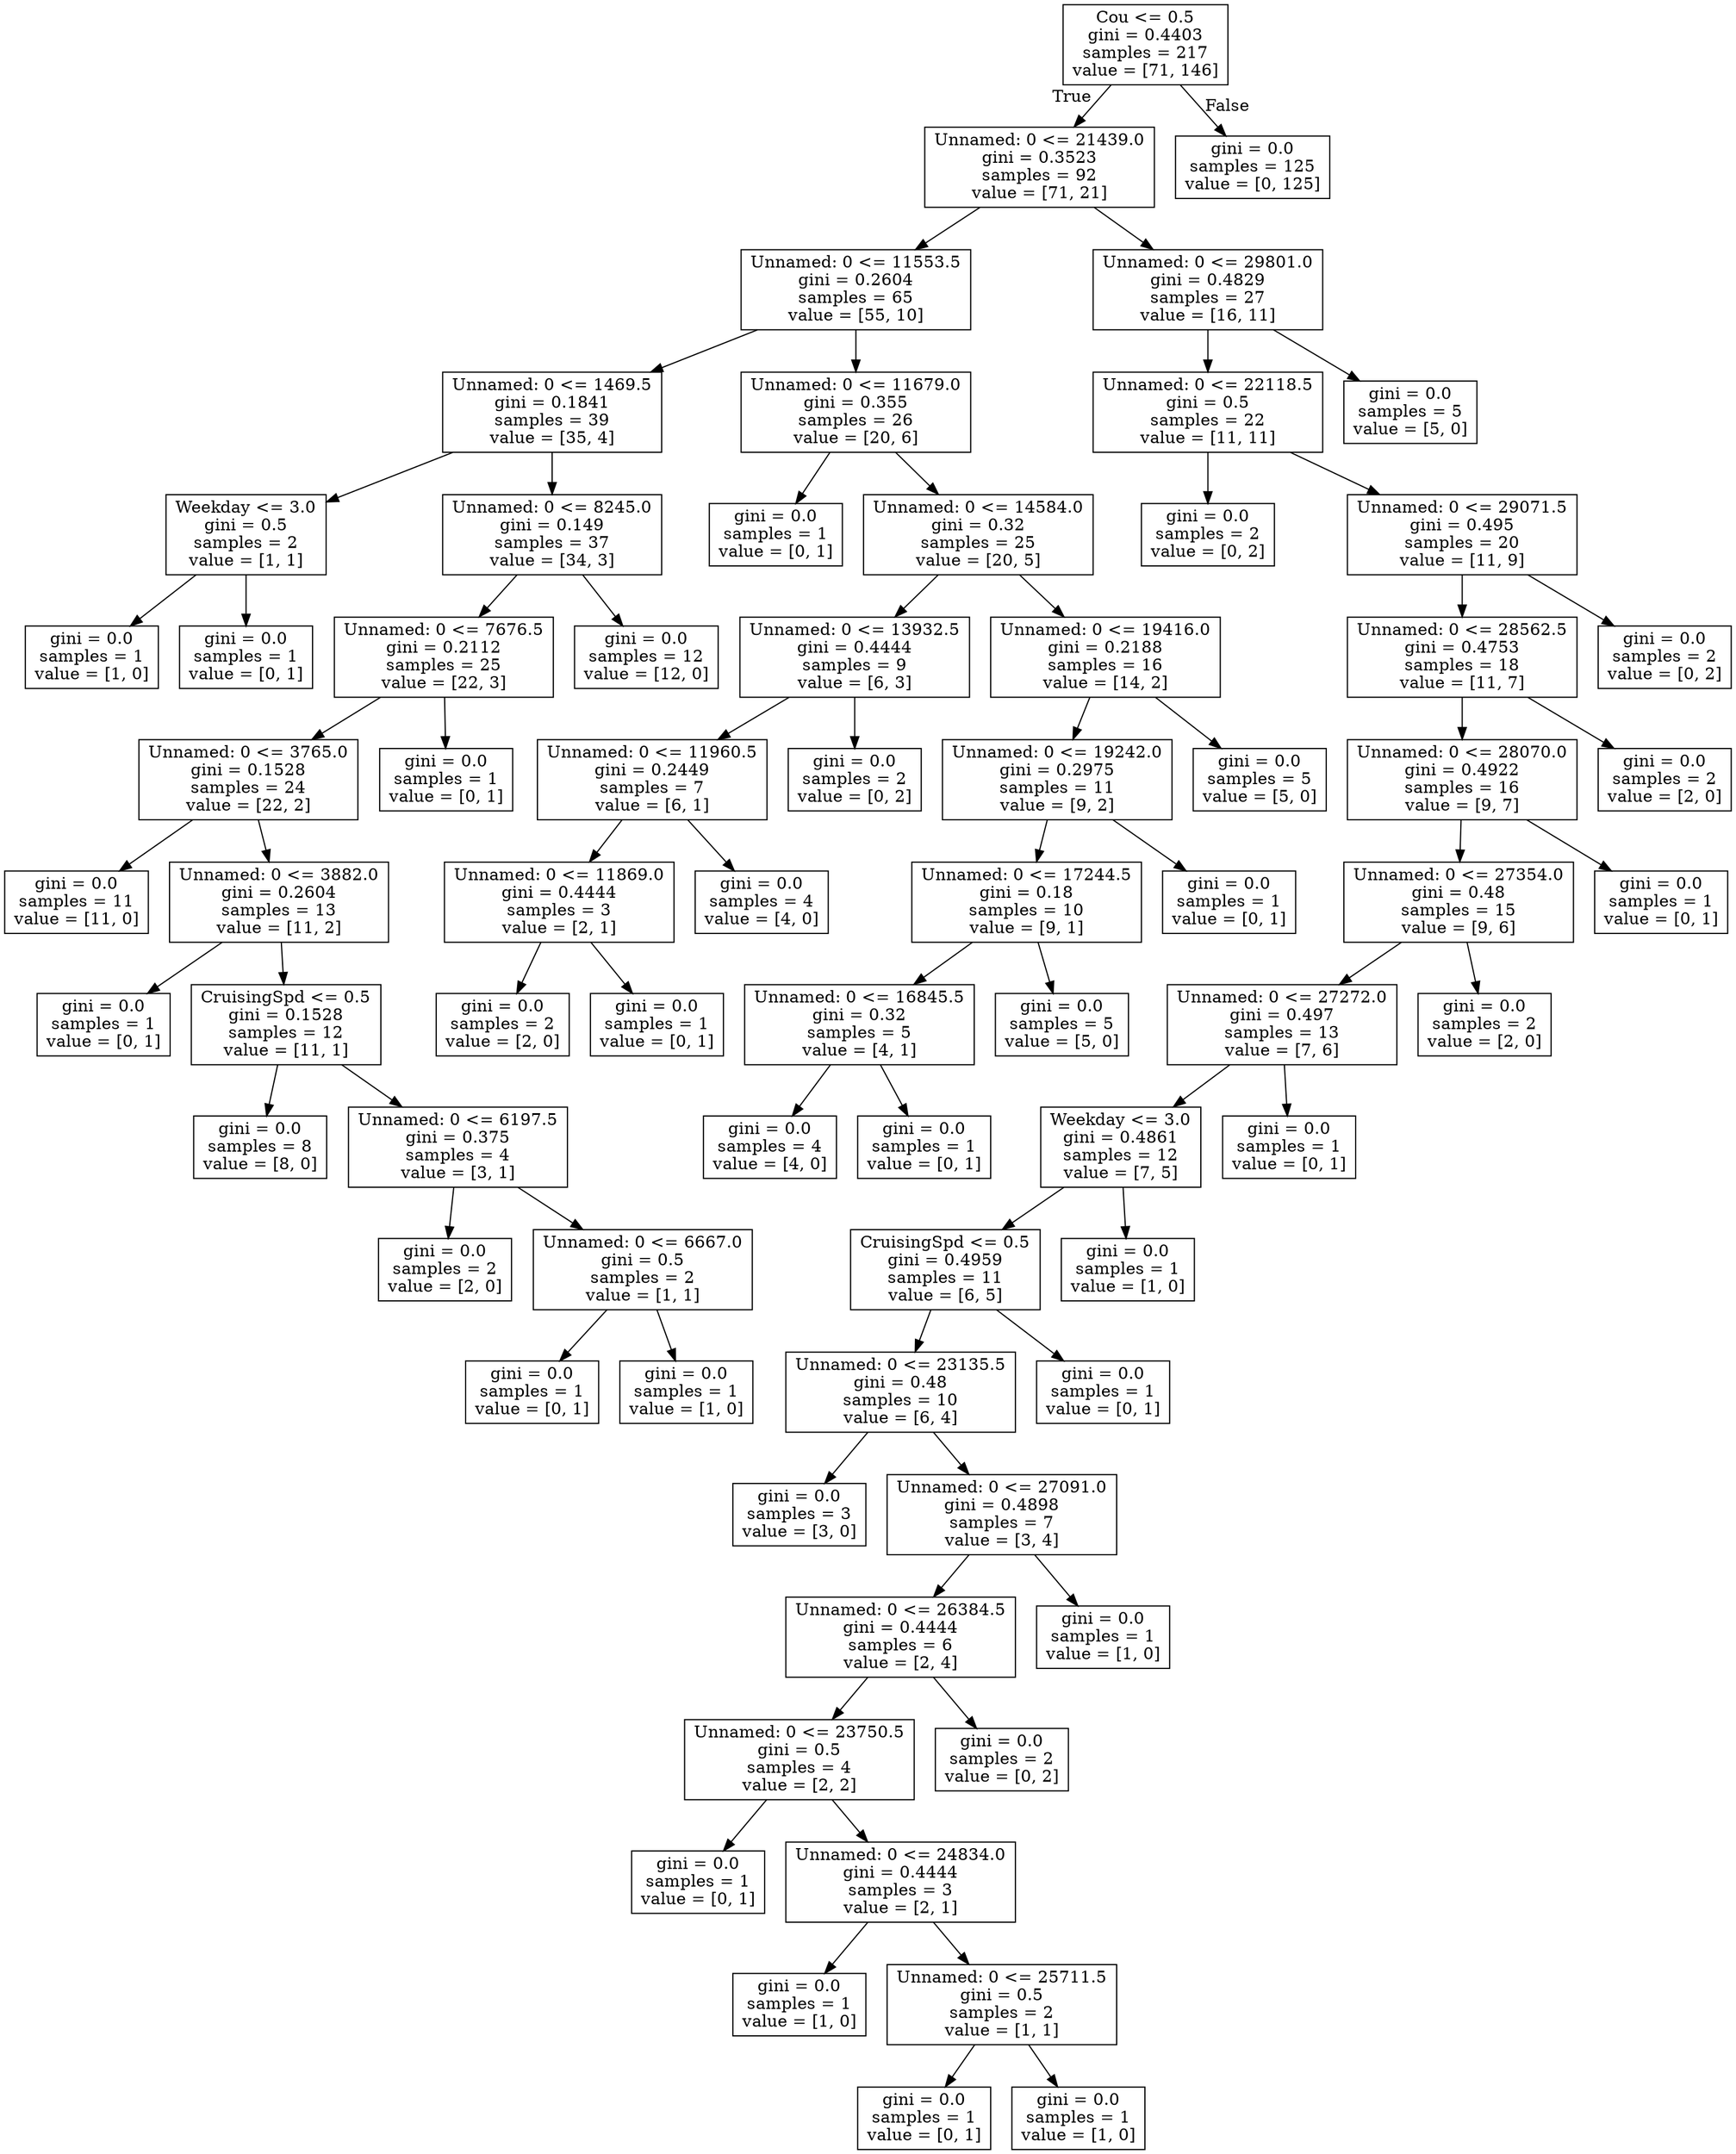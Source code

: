 digraph Tree {
node [shape=box] ;
0 [label="Cou <= 0.5\ngini = 0.4403\nsamples = 217\nvalue = [71, 146]"] ;
1 [label="Unnamed: 0 <= 21439.0\ngini = 0.3523\nsamples = 92\nvalue = [71, 21]"] ;
0 -> 1 [labeldistance=2.5, labelangle=45, headlabel="True"] ;
2 [label="Unnamed: 0 <= 11553.5\ngini = 0.2604\nsamples = 65\nvalue = [55, 10]"] ;
1 -> 2 ;
3 [label="Unnamed: 0 <= 1469.5\ngini = 0.1841\nsamples = 39\nvalue = [35, 4]"] ;
2 -> 3 ;
4 [label="Weekday <= 3.0\ngini = 0.5\nsamples = 2\nvalue = [1, 1]"] ;
3 -> 4 ;
5 [label="gini = 0.0\nsamples = 1\nvalue = [1, 0]"] ;
4 -> 5 ;
6 [label="gini = 0.0\nsamples = 1\nvalue = [0, 1]"] ;
4 -> 6 ;
7 [label="Unnamed: 0 <= 8245.0\ngini = 0.149\nsamples = 37\nvalue = [34, 3]"] ;
3 -> 7 ;
8 [label="Unnamed: 0 <= 7676.5\ngini = 0.2112\nsamples = 25\nvalue = [22, 3]"] ;
7 -> 8 ;
9 [label="Unnamed: 0 <= 3765.0\ngini = 0.1528\nsamples = 24\nvalue = [22, 2]"] ;
8 -> 9 ;
10 [label="gini = 0.0\nsamples = 11\nvalue = [11, 0]"] ;
9 -> 10 ;
11 [label="Unnamed: 0 <= 3882.0\ngini = 0.2604\nsamples = 13\nvalue = [11, 2]"] ;
9 -> 11 ;
12 [label="gini = 0.0\nsamples = 1\nvalue = [0, 1]"] ;
11 -> 12 ;
13 [label="CruisingSpd <= 0.5\ngini = 0.1528\nsamples = 12\nvalue = [11, 1]"] ;
11 -> 13 ;
14 [label="gini = 0.0\nsamples = 8\nvalue = [8, 0]"] ;
13 -> 14 ;
15 [label="Unnamed: 0 <= 6197.5\ngini = 0.375\nsamples = 4\nvalue = [3, 1]"] ;
13 -> 15 ;
16 [label="gini = 0.0\nsamples = 2\nvalue = [2, 0]"] ;
15 -> 16 ;
17 [label="Unnamed: 0 <= 6667.0\ngini = 0.5\nsamples = 2\nvalue = [1, 1]"] ;
15 -> 17 ;
18 [label="gini = 0.0\nsamples = 1\nvalue = [0, 1]"] ;
17 -> 18 ;
19 [label="gini = 0.0\nsamples = 1\nvalue = [1, 0]"] ;
17 -> 19 ;
20 [label="gini = 0.0\nsamples = 1\nvalue = [0, 1]"] ;
8 -> 20 ;
21 [label="gini = 0.0\nsamples = 12\nvalue = [12, 0]"] ;
7 -> 21 ;
22 [label="Unnamed: 0 <= 11679.0\ngini = 0.355\nsamples = 26\nvalue = [20, 6]"] ;
2 -> 22 ;
23 [label="gini = 0.0\nsamples = 1\nvalue = [0, 1]"] ;
22 -> 23 ;
24 [label="Unnamed: 0 <= 14584.0\ngini = 0.32\nsamples = 25\nvalue = [20, 5]"] ;
22 -> 24 ;
25 [label="Unnamed: 0 <= 13932.5\ngini = 0.4444\nsamples = 9\nvalue = [6, 3]"] ;
24 -> 25 ;
26 [label="Unnamed: 0 <= 11960.5\ngini = 0.2449\nsamples = 7\nvalue = [6, 1]"] ;
25 -> 26 ;
27 [label="Unnamed: 0 <= 11869.0\ngini = 0.4444\nsamples = 3\nvalue = [2, 1]"] ;
26 -> 27 ;
28 [label="gini = 0.0\nsamples = 2\nvalue = [2, 0]"] ;
27 -> 28 ;
29 [label="gini = 0.0\nsamples = 1\nvalue = [0, 1]"] ;
27 -> 29 ;
30 [label="gini = 0.0\nsamples = 4\nvalue = [4, 0]"] ;
26 -> 30 ;
31 [label="gini = 0.0\nsamples = 2\nvalue = [0, 2]"] ;
25 -> 31 ;
32 [label="Unnamed: 0 <= 19416.0\ngini = 0.2188\nsamples = 16\nvalue = [14, 2]"] ;
24 -> 32 ;
33 [label="Unnamed: 0 <= 19242.0\ngini = 0.2975\nsamples = 11\nvalue = [9, 2]"] ;
32 -> 33 ;
34 [label="Unnamed: 0 <= 17244.5\ngini = 0.18\nsamples = 10\nvalue = [9, 1]"] ;
33 -> 34 ;
35 [label="Unnamed: 0 <= 16845.5\ngini = 0.32\nsamples = 5\nvalue = [4, 1]"] ;
34 -> 35 ;
36 [label="gini = 0.0\nsamples = 4\nvalue = [4, 0]"] ;
35 -> 36 ;
37 [label="gini = 0.0\nsamples = 1\nvalue = [0, 1]"] ;
35 -> 37 ;
38 [label="gini = 0.0\nsamples = 5\nvalue = [5, 0]"] ;
34 -> 38 ;
39 [label="gini = 0.0\nsamples = 1\nvalue = [0, 1]"] ;
33 -> 39 ;
40 [label="gini = 0.0\nsamples = 5\nvalue = [5, 0]"] ;
32 -> 40 ;
41 [label="Unnamed: 0 <= 29801.0\ngini = 0.4829\nsamples = 27\nvalue = [16, 11]"] ;
1 -> 41 ;
42 [label="Unnamed: 0 <= 22118.5\ngini = 0.5\nsamples = 22\nvalue = [11, 11]"] ;
41 -> 42 ;
43 [label="gini = 0.0\nsamples = 2\nvalue = [0, 2]"] ;
42 -> 43 ;
44 [label="Unnamed: 0 <= 29071.5\ngini = 0.495\nsamples = 20\nvalue = [11, 9]"] ;
42 -> 44 ;
45 [label="Unnamed: 0 <= 28562.5\ngini = 0.4753\nsamples = 18\nvalue = [11, 7]"] ;
44 -> 45 ;
46 [label="Unnamed: 0 <= 28070.0\ngini = 0.4922\nsamples = 16\nvalue = [9, 7]"] ;
45 -> 46 ;
47 [label="Unnamed: 0 <= 27354.0\ngini = 0.48\nsamples = 15\nvalue = [9, 6]"] ;
46 -> 47 ;
48 [label="Unnamed: 0 <= 27272.0\ngini = 0.497\nsamples = 13\nvalue = [7, 6]"] ;
47 -> 48 ;
49 [label="Weekday <= 3.0\ngini = 0.4861\nsamples = 12\nvalue = [7, 5]"] ;
48 -> 49 ;
50 [label="CruisingSpd <= 0.5\ngini = 0.4959\nsamples = 11\nvalue = [6, 5]"] ;
49 -> 50 ;
51 [label="Unnamed: 0 <= 23135.5\ngini = 0.48\nsamples = 10\nvalue = [6, 4]"] ;
50 -> 51 ;
52 [label="gini = 0.0\nsamples = 3\nvalue = [3, 0]"] ;
51 -> 52 ;
53 [label="Unnamed: 0 <= 27091.0\ngini = 0.4898\nsamples = 7\nvalue = [3, 4]"] ;
51 -> 53 ;
54 [label="Unnamed: 0 <= 26384.5\ngini = 0.4444\nsamples = 6\nvalue = [2, 4]"] ;
53 -> 54 ;
55 [label="Unnamed: 0 <= 23750.5\ngini = 0.5\nsamples = 4\nvalue = [2, 2]"] ;
54 -> 55 ;
56 [label="gini = 0.0\nsamples = 1\nvalue = [0, 1]"] ;
55 -> 56 ;
57 [label="Unnamed: 0 <= 24834.0\ngini = 0.4444\nsamples = 3\nvalue = [2, 1]"] ;
55 -> 57 ;
58 [label="gini = 0.0\nsamples = 1\nvalue = [1, 0]"] ;
57 -> 58 ;
59 [label="Unnamed: 0 <= 25711.5\ngini = 0.5\nsamples = 2\nvalue = [1, 1]"] ;
57 -> 59 ;
60 [label="gini = 0.0\nsamples = 1\nvalue = [0, 1]"] ;
59 -> 60 ;
61 [label="gini = 0.0\nsamples = 1\nvalue = [1, 0]"] ;
59 -> 61 ;
62 [label="gini = 0.0\nsamples = 2\nvalue = [0, 2]"] ;
54 -> 62 ;
63 [label="gini = 0.0\nsamples = 1\nvalue = [1, 0]"] ;
53 -> 63 ;
64 [label="gini = 0.0\nsamples = 1\nvalue = [0, 1]"] ;
50 -> 64 ;
65 [label="gini = 0.0\nsamples = 1\nvalue = [1, 0]"] ;
49 -> 65 ;
66 [label="gini = 0.0\nsamples = 1\nvalue = [0, 1]"] ;
48 -> 66 ;
67 [label="gini = 0.0\nsamples = 2\nvalue = [2, 0]"] ;
47 -> 67 ;
68 [label="gini = 0.0\nsamples = 1\nvalue = [0, 1]"] ;
46 -> 68 ;
69 [label="gini = 0.0\nsamples = 2\nvalue = [2, 0]"] ;
45 -> 69 ;
70 [label="gini = 0.0\nsamples = 2\nvalue = [0, 2]"] ;
44 -> 70 ;
71 [label="gini = 0.0\nsamples = 5\nvalue = [5, 0]"] ;
41 -> 71 ;
72 [label="gini = 0.0\nsamples = 125\nvalue = [0, 125]"] ;
0 -> 72 [labeldistance=2.5, labelangle=-45, headlabel="False"] ;
}